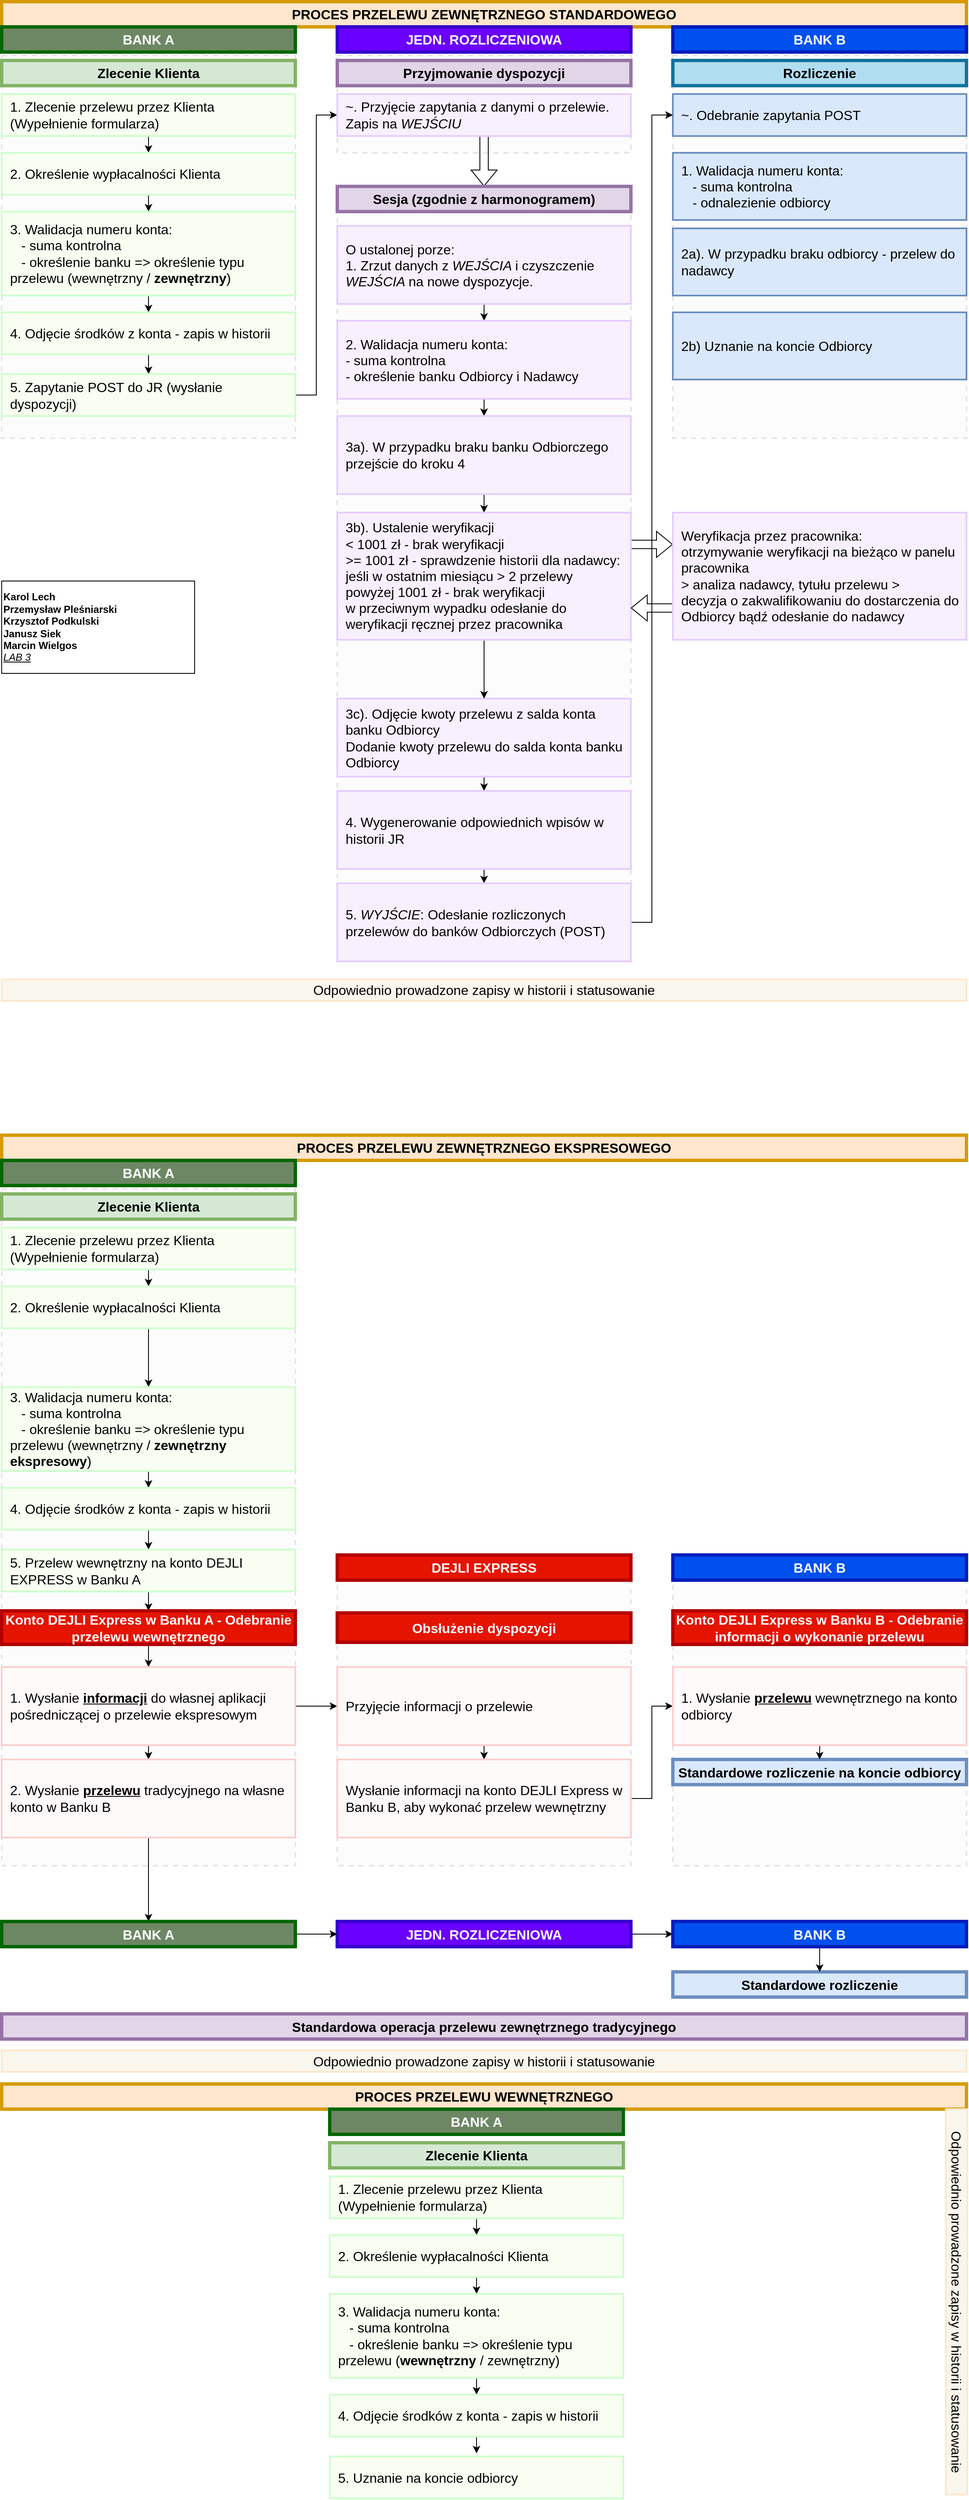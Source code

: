 <mxfile version="13.9.9" type="github">
  <diagram id="JMxKD8hb092ScM9Eg6qc" name="Page-1">
    <mxGraphModel dx="1422" dy="737" grid="1" gridSize="10" guides="1" tooltips="1" connect="1" arrows="1" fold="1" page="1" pageScale="1" pageWidth="1169" pageHeight="827" math="0" shadow="0">
      <root>
        <mxCell id="0" />
        <mxCell id="1" parent="0" />
        <mxCell id="vHtYU_74a8iZQ1tVg8qE-5" value="PROCES PRZELEWU ZEWNĘTRZNEGO STANDARDOWEGO" style="rounded=0;whiteSpace=wrap;html=1;fillColor=#ffe6cc;fontSize=16;fontStyle=1;labelBorderColor=none;strokeWidth=4;strokeColor=#d79b00;" parent="1" vertex="1">
          <mxGeometry x="10" y="10" width="1150" height="30" as="geometry" />
        </mxCell>
        <mxCell id="vHtYU_74a8iZQ1tVg8qE-1" value="BANK A" style="rounded=0;whiteSpace=wrap;html=1;fillColor=#6d8764;fontColor=#ffffff;fontSize=16;fontStyle=1;labelBorderColor=none;strokeWidth=4;strokeColor=#006600;" parent="1" vertex="1">
          <mxGeometry x="10" y="40" width="350" height="30" as="geometry" />
        </mxCell>
        <mxCell id="vHtYU_74a8iZQ1tVg8qE-3" value="JEDN. ROZLICZENIOWA" style="rounded=0;whiteSpace=wrap;html=1;fillColor=#6a00ff;fontColor=#ffffff;fontSize=16;fontStyle=1;labelBorderColor=none;strokeWidth=4;strokeColor=#3700CC;" parent="1" vertex="1">
          <mxGeometry x="410" y="40" width="350" height="30" as="geometry" />
        </mxCell>
        <mxCell id="vHtYU_74a8iZQ1tVg8qE-4" value="BANK B" style="rounded=0;whiteSpace=wrap;html=1;fillColor=#0050ef;fontColor=#ffffff;fontSize=16;fontStyle=1;labelBorderColor=none;strokeWidth=4;strokeColor=#001DBC;" parent="1" vertex="1">
          <mxGeometry x="810" y="40" width="350" height="30" as="geometry" />
        </mxCell>
        <mxCell id="vHtYU_74a8iZQ1tVg8qE-6" value="" style="rounded=0;whiteSpace=wrap;html=1;fontSize=16;fontStyle=1;labelBorderColor=none;strokeWidth=2;strokeColor=#E6E6E6;dashed=1;gradientDirection=north;fillColor=#FCFCFC;" parent="1" vertex="1">
          <mxGeometry x="10" y="74" width="350" height="456" as="geometry" />
        </mxCell>
        <mxCell id="vHtYU_74a8iZQ1tVg8qE-12" style="edgeStyle=orthogonalEdgeStyle;rounded=0;orthogonalLoop=1;jettySize=auto;html=1;exitX=0.5;exitY=1;exitDx=0;exitDy=0;entryX=0.5;entryY=0;entryDx=0;entryDy=0;fontSize=16;" parent="1" source="vHtYU_74a8iZQ1tVg8qE-7" target="vHtYU_74a8iZQ1tVg8qE-9" edge="1">
          <mxGeometry relative="1" as="geometry" />
        </mxCell>
        <mxCell id="vHtYU_74a8iZQ1tVg8qE-7" value="&lt;span style=&quot;font-weight: normal&quot;&gt;1. Zlecenie przelewu przez Klienta&lt;br&gt;(Wypełnienie formularza)&lt;/span&gt;" style="rounded=0;whiteSpace=wrap;html=1;fontSize=16;fontStyle=1;labelBorderColor=none;strokeWidth=2;strokeColor=#CCFFCC;align=left;spacingTop=5;spacingLeft=5;spacingBottom=5;spacingRight=5;spacing=5;fillColor=#F8FFF2;" parent="1" vertex="1">
          <mxGeometry x="10" y="120" width="350" height="50" as="geometry" />
        </mxCell>
        <mxCell id="vHtYU_74a8iZQ1tVg8qE-16" style="edgeStyle=orthogonalEdgeStyle;rounded=0;orthogonalLoop=1;jettySize=auto;html=1;exitX=0.5;exitY=1;exitDx=0;exitDy=0;entryX=0.5;entryY=0;entryDx=0;entryDy=0;fontSize=16;" parent="1" source="vHtYU_74a8iZQ1tVg8qE-9" target="vHtYU_74a8iZQ1tVg8qE-10" edge="1">
          <mxGeometry relative="1" as="geometry" />
        </mxCell>
        <mxCell id="vHtYU_74a8iZQ1tVg8qE-9" value="&lt;span style=&quot;font-weight: normal&quot;&gt;2. Określenie wypłacalności Klienta&lt;/span&gt;" style="rounded=0;whiteSpace=wrap;html=1;fontSize=16;fontStyle=1;labelBorderColor=none;strokeWidth=2;strokeColor=#CCFFCC;align=left;spacingTop=5;spacingLeft=5;spacingBottom=5;spacingRight=5;spacing=5;fillColor=#F8FFF2;" parent="1" vertex="1">
          <mxGeometry x="10" y="190" width="350" height="50" as="geometry" />
        </mxCell>
        <mxCell id="vHtYU_74a8iZQ1tVg8qE-18" style="edgeStyle=orthogonalEdgeStyle;rounded=0;orthogonalLoop=1;jettySize=auto;html=1;exitX=0.5;exitY=1;exitDx=0;exitDy=0;entryX=0.5;entryY=0;entryDx=0;entryDy=0;fontSize=16;" parent="1" source="vHtYU_74a8iZQ1tVg8qE-10" target="vHtYU_74a8iZQ1tVg8qE-17" edge="1">
          <mxGeometry relative="1" as="geometry" />
        </mxCell>
        <mxCell id="vHtYU_74a8iZQ1tVg8qE-10" value="&lt;span style=&quot;font-weight: 400&quot;&gt;3. Walidacja numeru konta:&lt;br&gt;&amp;nbsp; &amp;nbsp;- suma kontrolna&lt;br&gt;&amp;nbsp; &amp;nbsp;- określenie banku =&amp;gt; określenie typu przelewu (wewnętrzny / &lt;/span&gt;zewnętrzny&lt;span style=&quot;font-weight: 400&quot;&gt;)&lt;br&gt;&lt;/span&gt;" style="rounded=0;whiteSpace=wrap;html=1;fontSize=16;fontStyle=1;labelBorderColor=none;strokeWidth=2;strokeColor=#CCFFCC;align=left;spacingTop=5;spacingLeft=5;spacingBottom=5;spacingRight=5;spacing=5;fillColor=#F8FFF2;" parent="1" vertex="1">
          <mxGeometry x="10" y="260" width="350" height="100" as="geometry" />
        </mxCell>
        <mxCell id="vHtYU_74a8iZQ1tVg8qE-20" style="edgeStyle=orthogonalEdgeStyle;rounded=0;orthogonalLoop=1;jettySize=auto;html=1;exitX=0.5;exitY=1;exitDx=0;exitDy=0;entryX=0.5;entryY=0;entryDx=0;entryDy=0;fontSize=16;" parent="1" source="vHtYU_74a8iZQ1tVg8qE-17" target="vHtYU_74a8iZQ1tVg8qE-19" edge="1">
          <mxGeometry relative="1" as="geometry" />
        </mxCell>
        <mxCell id="vHtYU_74a8iZQ1tVg8qE-17" value="&lt;span style=&quot;font-weight: 400&quot;&gt;4. Odjęcie środków z konta - zapis w historii&lt;br&gt;&lt;/span&gt;" style="rounded=0;whiteSpace=wrap;html=1;fontSize=16;fontStyle=1;labelBorderColor=none;strokeWidth=2;strokeColor=#CCFFCC;align=left;spacingTop=5;spacingLeft=5;spacingBottom=5;spacingRight=5;spacing=5;fillColor=#F8FFF2;" parent="1" vertex="1">
          <mxGeometry x="10" y="380" width="350" height="50" as="geometry" />
        </mxCell>
        <mxCell id="vHtYU_74a8iZQ1tVg8qE-29" style="edgeStyle=orthogonalEdgeStyle;rounded=0;orthogonalLoop=1;jettySize=auto;html=1;exitX=1;exitY=0.5;exitDx=0;exitDy=0;entryX=0;entryY=0.5;entryDx=0;entryDy=0;fontSize=16;" parent="1" source="vHtYU_74a8iZQ1tVg8qE-19" target="vHtYU_74a8iZQ1tVg8qE-23" edge="1">
          <mxGeometry relative="1" as="geometry" />
        </mxCell>
        <mxCell id="vHtYU_74a8iZQ1tVg8qE-19" value="&lt;span style=&quot;font-weight: 400&quot;&gt;5. Zapytanie POST do JR (wysłanie dyspozycji)&lt;br&gt;&lt;/span&gt;" style="rounded=0;whiteSpace=wrap;html=1;fontSize=16;fontStyle=1;labelBorderColor=none;strokeWidth=2;strokeColor=#CCFFCC;align=left;spacingTop=5;spacingLeft=5;spacingBottom=5;spacingRight=5;spacing=5;fillColor=#F8FFF2;" parent="1" vertex="1">
          <mxGeometry x="10" y="453.5" width="350" height="50" as="geometry" />
        </mxCell>
        <mxCell id="vHtYU_74a8iZQ1tVg8qE-22" value="" style="rounded=0;whiteSpace=wrap;html=1;fontSize=16;fontStyle=1;labelBorderColor=none;strokeWidth=2;strokeColor=#E6E6E6;dashed=1;gradientDirection=north;fillColor=#FCFCFC;" parent="1" vertex="1">
          <mxGeometry x="410" y="74" width="350" height="116" as="geometry" />
        </mxCell>
        <mxCell id="vHtYU_74a8iZQ1tVg8qE-30" style="edgeStyle=orthogonalEdgeStyle;rounded=0;orthogonalLoop=1;jettySize=auto;html=1;exitX=0.5;exitY=1;exitDx=0;exitDy=0;entryX=0.5;entryY=0;entryDx=0;entryDy=0;fontSize=16;shape=flexArrow;" parent="1" source="vHtYU_74a8iZQ1tVg8qE-23" target="vHtYU_74a8iZQ1tVg8qE-25" edge="1">
          <mxGeometry relative="1" as="geometry" />
        </mxCell>
        <mxCell id="vHtYU_74a8iZQ1tVg8qE-23" value="&lt;span style=&quot;font-weight: 400&quot;&gt;~. Przyjęcie zapytania z danymi o przelewie. Zapis na &lt;i&gt;WEJŚCIU&lt;/i&gt;&lt;br&gt;&lt;/span&gt;" style="rounded=0;whiteSpace=wrap;html=1;fontSize=16;fontStyle=1;labelBorderColor=none;strokeWidth=2;align=left;spacingTop=5;spacingLeft=5;spacingBottom=5;spacingRight=5;spacing=5;fillColor=#F8F0FF;strokeColor=#E5CCFF;" parent="1" vertex="1">
          <mxGeometry x="410" y="120" width="350" height="50" as="geometry" />
        </mxCell>
        <mxCell id="vHtYU_74a8iZQ1tVg8qE-24" value="" style="rounded=0;whiteSpace=wrap;html=1;fontSize=16;fontStyle=1;labelBorderColor=none;strokeWidth=2;strokeColor=#E6E6E6;dashed=1;gradientDirection=north;fillColor=#FCFCFC;" parent="1" vertex="1">
          <mxGeometry x="410" y="230" width="350" height="920" as="geometry" />
        </mxCell>
        <mxCell id="vHtYU_74a8iZQ1tVg8qE-25" value="Sesja (zgodnie z harmonogramem)" style="rounded=0;whiteSpace=wrap;html=1;fillColor=#e1d5e7;fontSize=16;fontStyle=1;labelBorderColor=none;strokeWidth=4;strokeColor=#9673a6;" parent="1" vertex="1">
          <mxGeometry x="410" y="230" width="350" height="30" as="geometry" />
        </mxCell>
        <mxCell id="vHtYU_74a8iZQ1tVg8qE-26" value="Zlecenie Klienta" style="rounded=0;whiteSpace=wrap;html=1;fillColor=#d5e8d4;fontSize=16;fontStyle=1;labelBorderColor=none;strokeWidth=4;strokeColor=#82b366;" parent="1" vertex="1">
          <mxGeometry x="10" y="80" width="350" height="30" as="geometry" />
        </mxCell>
        <mxCell id="vHtYU_74a8iZQ1tVg8qE-27" value="Przyjmowanie dyspozycji" style="rounded=0;whiteSpace=wrap;html=1;fillColor=#e1d5e7;fontSize=16;fontStyle=1;labelBorderColor=none;strokeWidth=4;strokeColor=#9673a6;" parent="1" vertex="1">
          <mxGeometry x="410" y="80" width="350" height="30" as="geometry" />
        </mxCell>
        <mxCell id="vHtYU_74a8iZQ1tVg8qE-51" style="edgeStyle=orthogonalEdgeStyle;rounded=0;orthogonalLoop=1;jettySize=auto;html=1;exitX=0.5;exitY=1;exitDx=0;exitDy=0;entryX=0.5;entryY=0;entryDx=0;entryDy=0;fontSize=16;" parent="1" source="vHtYU_74a8iZQ1tVg8qE-28" target="vHtYU_74a8iZQ1tVg8qE-31" edge="1">
          <mxGeometry relative="1" as="geometry" />
        </mxCell>
        <mxCell id="vHtYU_74a8iZQ1tVg8qE-28" value="&lt;span style=&quot;font-weight: 400&quot;&gt;O ustalonej porze:&lt;br&gt;1. Zrzut danych z &lt;i&gt;WEJŚCIA &lt;/i&gt;i czyszczenie &lt;i&gt;WEJŚCIA &lt;/i&gt;na nowe dyspozycje.&lt;br&gt;&lt;/span&gt;" style="rounded=0;whiteSpace=wrap;html=1;fontSize=16;fontStyle=1;labelBorderColor=none;strokeWidth=2;align=left;spacingTop=5;spacingLeft=5;spacingBottom=5;spacingRight=5;spacing=5;fillColor=#F8F0FF;strokeColor=#E5CCFF;" parent="1" vertex="1">
          <mxGeometry x="410" y="277" width="350" height="93" as="geometry" />
        </mxCell>
        <mxCell id="vHtYU_74a8iZQ1tVg8qE-52" style="edgeStyle=orthogonalEdgeStyle;rounded=0;orthogonalLoop=1;jettySize=auto;html=1;exitX=0.5;exitY=1;exitDx=0;exitDy=0;entryX=0.5;entryY=0;entryDx=0;entryDy=0;fontSize=16;" parent="1" source="vHtYU_74a8iZQ1tVg8qE-31" target="vHtYU_74a8iZQ1tVg8qE-43" edge="1">
          <mxGeometry relative="1" as="geometry" />
        </mxCell>
        <mxCell id="vHtYU_74a8iZQ1tVg8qE-31" value="&lt;span style=&quot;font-weight: 400&quot;&gt;2. Walidacja numeru konta:&lt;br&gt;- suma kontrolna&amp;nbsp;&lt;br&gt;- określenie banku Odbiorcy i Nadawcy&lt;br&gt;&lt;/span&gt;" style="rounded=0;whiteSpace=wrap;html=1;fontSize=16;fontStyle=1;labelBorderColor=none;strokeWidth=2;align=left;spacingTop=5;spacingLeft=5;spacingBottom=5;spacingRight=5;spacing=5;fillColor=#F8F0FF;strokeColor=#E5CCFF;" parent="1" vertex="1">
          <mxGeometry x="410" y="390" width="350" height="93" as="geometry" />
        </mxCell>
        <mxCell id="vHtYU_74a8iZQ1tVg8qE-55" style="edgeStyle=orthogonalEdgeStyle;rounded=0;orthogonalLoop=1;jettySize=auto;html=1;exitX=0.5;exitY=1;exitDx=0;exitDy=0;entryX=0.5;entryY=0;entryDx=0;entryDy=0;fontSize=16;" parent="1" source="vHtYU_74a8iZQ1tVg8qE-32" target="vHtYU_74a8iZQ1tVg8qE-45" edge="1">
          <mxGeometry relative="1" as="geometry" />
        </mxCell>
        <mxCell id="vHtYU_74a8iZQ1tVg8qE-32" value="&lt;span style=&quot;font-weight: 400&quot;&gt;3c). Odjęcie kwoty przelewu z salda konta banku Odbiorcy&lt;br&gt;Dodanie kwoty przelewu do salda konta banku Odbiorcy&lt;br&gt;&lt;/span&gt;" style="rounded=0;whiteSpace=wrap;html=1;fontSize=16;fontStyle=1;labelBorderColor=none;strokeWidth=2;align=left;spacingTop=5;spacingLeft=5;spacingBottom=5;spacingRight=5;spacing=5;fillColor=#F8F0FF;strokeColor=#E5CCFF;" parent="1" vertex="1">
          <mxGeometry x="410" y="840" width="350" height="93" as="geometry" />
        </mxCell>
        <mxCell id="vHtYU_74a8iZQ1tVg8qE-34" value="" style="rounded=0;whiteSpace=wrap;html=1;fontSize=16;fontStyle=1;labelBorderColor=none;strokeWidth=2;strokeColor=#E6E6E6;dashed=1;gradientDirection=north;fillColor=#FCFCFC;" parent="1" vertex="1">
          <mxGeometry x="810" y="74" width="350" height="456" as="geometry" />
        </mxCell>
        <mxCell id="vHtYU_74a8iZQ1tVg8qE-35" value="Rozliczenie" style="rounded=0;whiteSpace=wrap;html=1;fillColor=#b1ddf0;fontSize=16;fontStyle=1;labelBorderColor=none;strokeWidth=4;strokeColor=#10739e;" parent="1" vertex="1">
          <mxGeometry x="810" y="80" width="350" height="30" as="geometry" />
        </mxCell>
        <mxCell id="vHtYU_74a8iZQ1tVg8qE-38" value="&lt;span style=&quot;font-weight: 400&quot;&gt;~. Odebranie zapytania POST&lt;br&gt;&lt;/span&gt;" style="rounded=0;whiteSpace=wrap;html=1;fontSize=16;fontStyle=1;labelBorderColor=none;strokeWidth=2;strokeColor=#6c8ebf;align=left;spacingTop=5;spacingLeft=5;spacingBottom=5;spacingRight=5;spacing=5;fillColor=#dae8fc;" parent="1" vertex="1">
          <mxGeometry x="810" y="120" width="350" height="50" as="geometry" />
        </mxCell>
        <mxCell id="vHtYU_74a8iZQ1tVg8qE-39" value="&lt;span style=&quot;font-weight: 400&quot;&gt;1. Walidacja numeru konta:&lt;br&gt;&amp;nbsp; &amp;nbsp;- suma kontrolna&lt;br&gt;&amp;nbsp; &amp;nbsp;- odnalezienie odbiorcy&lt;br&gt;&lt;/span&gt;" style="rounded=0;whiteSpace=wrap;html=1;fontSize=16;fontStyle=1;labelBorderColor=none;strokeWidth=2;strokeColor=#6c8ebf;align=left;spacingTop=5;spacingLeft=5;spacingBottom=5;spacingRight=5;spacing=5;fillColor=#dae8fc;" parent="1" vertex="1">
          <mxGeometry x="810" y="190" width="350" height="80" as="geometry" />
        </mxCell>
        <mxCell id="vHtYU_74a8iZQ1tVg8qE-40" value="&lt;span style=&quot;font-weight: 400&quot;&gt;2a). W przypadku braku odbiorcy - przelew do nadawcy&lt;br&gt;&lt;/span&gt;" style="rounded=0;whiteSpace=wrap;html=1;fontSize=16;fontStyle=1;labelBorderColor=none;strokeWidth=2;strokeColor=#6c8ebf;align=left;spacingTop=5;spacingLeft=5;spacingBottom=5;spacingRight=5;spacing=5;fillColor=#dae8fc;" parent="1" vertex="1">
          <mxGeometry x="810" y="280" width="350" height="80" as="geometry" />
        </mxCell>
        <mxCell id="vHtYU_74a8iZQ1tVg8qE-41" value="&lt;span style=&quot;font-weight: 400&quot;&gt;2b) Uznanie na koncie Odbiorcy&lt;br&gt;&lt;/span&gt;" style="rounded=0;whiteSpace=wrap;html=1;fontSize=16;fontStyle=1;labelBorderColor=none;strokeWidth=2;strokeColor=#6c8ebf;align=left;spacingTop=5;spacingLeft=5;spacingBottom=5;spacingRight=5;spacing=5;fillColor=#dae8fc;" parent="1" vertex="1">
          <mxGeometry x="810" y="380" width="350" height="80" as="geometry" />
        </mxCell>
        <mxCell id="vHtYU_74a8iZQ1tVg8qE-56" style="edgeStyle=orthogonalEdgeStyle;rounded=0;orthogonalLoop=1;jettySize=auto;html=1;exitX=0.5;exitY=1;exitDx=0;exitDy=0;entryX=0.5;entryY=0;entryDx=0;entryDy=0;fontSize=16;" parent="1" source="vHtYU_74a8iZQ1tVg8qE-43" target="vHtYU_74a8iZQ1tVg8qE-46" edge="1">
          <mxGeometry relative="1" as="geometry" />
        </mxCell>
        <mxCell id="vHtYU_74a8iZQ1tVg8qE-43" value="&lt;span style=&quot;font-weight: 400&quot;&gt;3a). W przypadku braku banku Odbiorczego&lt;br&gt;przejście do kroku 4&lt;br&gt;&lt;/span&gt;" style="rounded=0;whiteSpace=wrap;html=1;fontSize=16;fontStyle=1;labelBorderColor=none;strokeWidth=2;align=left;spacingTop=5;spacingLeft=5;spacingBottom=5;spacingRight=5;spacing=5;fillColor=#F8F0FF;strokeColor=#E5CCFF;" parent="1" vertex="1">
          <mxGeometry x="410" y="503.5" width="350" height="93" as="geometry" />
        </mxCell>
        <mxCell id="vHtYU_74a8iZQ1tVg8qE-58" style="edgeStyle=orthogonalEdgeStyle;rounded=0;orthogonalLoop=1;jettySize=auto;html=1;exitX=0.5;exitY=1;exitDx=0;exitDy=0;entryX=0.5;entryY=0;entryDx=0;entryDy=0;fontSize=16;" parent="1" source="vHtYU_74a8iZQ1tVg8qE-45" target="vHtYU_74a8iZQ1tVg8qE-57" edge="1">
          <mxGeometry relative="1" as="geometry" />
        </mxCell>
        <mxCell id="vHtYU_74a8iZQ1tVg8qE-45" value="&lt;span style=&quot;font-weight: 400&quot;&gt;4. Wygenerowanie odpowiednich wpisów w historii JR&lt;br&gt;&lt;/span&gt;" style="rounded=0;whiteSpace=wrap;html=1;fontSize=16;fontStyle=1;labelBorderColor=none;strokeWidth=2;align=left;spacingTop=5;spacingLeft=5;spacingBottom=5;spacingRight=5;spacing=5;fillColor=#F8F0FF;strokeColor=#E5CCFF;" parent="1" vertex="1">
          <mxGeometry x="410" y="950" width="350" height="93" as="geometry" />
        </mxCell>
        <mxCell id="vHtYU_74a8iZQ1tVg8qE-48" style="edgeStyle=orthogonalEdgeStyle;shape=flexArrow;rounded=0;orthogonalLoop=1;jettySize=auto;html=1;exitX=1;exitY=0.25;exitDx=0;exitDy=0;entryX=0;entryY=0.25;entryDx=0;entryDy=0;fontSize=16;" parent="1" source="vHtYU_74a8iZQ1tVg8qE-46" target="vHtYU_74a8iZQ1tVg8qE-47" edge="1">
          <mxGeometry relative="1" as="geometry" />
        </mxCell>
        <mxCell id="vHtYU_74a8iZQ1tVg8qE-53" style="edgeStyle=orthogonalEdgeStyle;rounded=0;orthogonalLoop=1;jettySize=auto;html=1;exitX=0.5;exitY=1;exitDx=0;exitDy=0;entryX=0.5;entryY=0;entryDx=0;entryDy=0;fontSize=16;" parent="1" source="vHtYU_74a8iZQ1tVg8qE-46" target="vHtYU_74a8iZQ1tVg8qE-32" edge="1">
          <mxGeometry relative="1" as="geometry" />
        </mxCell>
        <mxCell id="vHtYU_74a8iZQ1tVg8qE-46" value="&lt;span style=&quot;font-weight: 400&quot;&gt;3b). Ustalenie weryfikacji&lt;br&gt;&amp;lt; 1001 zł - brak weryfikacji&lt;br&gt;&amp;gt;= 1001 zł - sprawdzenie historii dla nadawcy:&lt;br&gt;jeśli w ostatnim miesiącu &amp;gt; 2 przelewy powyżej 1001 zł - brak weryfikacji&lt;br&gt;w przeciwnym wypadku odesłanie do weryfikacji ręcznej przez pracownika&lt;br&gt;&lt;/span&gt;" style="rounded=0;whiteSpace=wrap;html=1;fontSize=16;fontStyle=1;labelBorderColor=none;strokeWidth=2;align=left;spacingTop=5;spacingLeft=5;spacingBottom=5;spacingRight=5;spacing=5;fillColor=#F8F0FF;strokeColor=#E5CCFF;" parent="1" vertex="1">
          <mxGeometry x="410" y="618.5" width="350" height="151.5" as="geometry" />
        </mxCell>
        <mxCell id="vHtYU_74a8iZQ1tVg8qE-49" style="edgeStyle=orthogonalEdgeStyle;shape=flexArrow;rounded=0;orthogonalLoop=1;jettySize=auto;html=1;exitX=0;exitY=0.75;exitDx=0;exitDy=0;entryX=1;entryY=0.75;entryDx=0;entryDy=0;fontSize=16;" parent="1" source="vHtYU_74a8iZQ1tVg8qE-47" target="vHtYU_74a8iZQ1tVg8qE-46" edge="1">
          <mxGeometry relative="1" as="geometry" />
        </mxCell>
        <mxCell id="vHtYU_74a8iZQ1tVg8qE-47" value="&lt;span style=&quot;font-weight: 400&quot;&gt;Weryfikacja przez pracownika:&lt;br&gt;otrzymywanie weryfikacji na bieżąco w panelu pracownika&lt;br&gt;&amp;gt; analiza nadawcy, tytułu przelewu &amp;gt;&lt;br&gt;decyzja o zakwalifikowaniu do dostarczenia do Odbiorcy bądź odesłanie do nadawcy&lt;br&gt;&lt;/span&gt;" style="rounded=0;whiteSpace=wrap;html=1;fontSize=16;fontStyle=1;labelBorderColor=none;strokeWidth=2;align=left;spacingTop=5;spacingLeft=5;spacingBottom=5;spacingRight=5;spacing=5;fillColor=#F8F0FF;strokeColor=#E5CCFF;" parent="1" vertex="1">
          <mxGeometry x="810" y="618.5" width="350" height="151.5" as="geometry" />
        </mxCell>
        <mxCell id="vHtYU_74a8iZQ1tVg8qE-60" style="edgeStyle=orthogonalEdgeStyle;rounded=0;orthogonalLoop=1;jettySize=auto;html=1;exitX=1;exitY=0.5;exitDx=0;exitDy=0;entryX=0;entryY=0.5;entryDx=0;entryDy=0;fontSize=16;" parent="1" source="vHtYU_74a8iZQ1tVg8qE-57" target="vHtYU_74a8iZQ1tVg8qE-38" edge="1">
          <mxGeometry relative="1" as="geometry" />
        </mxCell>
        <mxCell id="vHtYU_74a8iZQ1tVg8qE-57" value="&lt;span style=&quot;font-weight: 400&quot;&gt;5. &lt;i&gt;WYJŚCIE&lt;/i&gt;: Odesłanie rozliczonych przelewów do banków Odbiorczych (POST)&lt;br&gt;&lt;/span&gt;" style="rounded=0;whiteSpace=wrap;html=1;fontSize=16;fontStyle=1;labelBorderColor=none;strokeWidth=2;align=left;spacingTop=5;spacingLeft=5;spacingBottom=5;spacingRight=5;spacing=5;fillColor=#F8F0FF;strokeColor=#E5CCFF;" parent="1" vertex="1">
          <mxGeometry x="410" y="1060" width="350" height="93" as="geometry" />
        </mxCell>
        <mxCell id="vHtYU_74a8iZQ1tVg8qE-61" value="PROCES PRZELEWU ZEWNĘTRZNEGO EKSPRESOWEGO" style="rounded=0;whiteSpace=wrap;html=1;fillColor=#ffe6cc;fontSize=16;fontStyle=1;labelBorderColor=none;strokeWidth=4;strokeColor=#d79b00;" parent="1" vertex="1">
          <mxGeometry x="10" y="1360" width="1150" height="30" as="geometry" />
        </mxCell>
        <mxCell id="vHtYU_74a8iZQ1tVg8qE-62" value="BANK A" style="rounded=0;whiteSpace=wrap;html=1;fillColor=#6d8764;fontColor=#ffffff;fontSize=16;fontStyle=1;labelBorderColor=none;strokeWidth=4;strokeColor=#006600;" parent="1" vertex="1">
          <mxGeometry x="10" y="1390" width="350" height="30" as="geometry" />
        </mxCell>
        <mxCell id="vHtYU_74a8iZQ1tVg8qE-65" value="" style="rounded=0;whiteSpace=wrap;html=1;fontSize=16;fontStyle=1;labelBorderColor=none;strokeWidth=2;strokeColor=#E6E6E6;dashed=1;gradientDirection=north;fillColor=#FCFCFC;" parent="1" vertex="1">
          <mxGeometry x="10" y="1424" width="350" height="806" as="geometry" />
        </mxCell>
        <mxCell id="vHtYU_74a8iZQ1tVg8qE-66" value="" style="rounded=0;whiteSpace=wrap;html=1;fontSize=16;fontStyle=1;labelBorderColor=none;strokeWidth=2;strokeColor=#E6E6E6;dashed=1;gradientDirection=north;fillColor=#FCFCFC;" parent="1" vertex="1">
          <mxGeometry x="410" y="1866.5" width="350" height="363.5" as="geometry" />
        </mxCell>
        <mxCell id="vHtYU_74a8iZQ1tVg8qE-68" value="Zlecenie Klienta" style="rounded=0;whiteSpace=wrap;html=1;fillColor=#d5e8d4;fontSize=16;fontStyle=1;labelBorderColor=none;strokeWidth=4;strokeColor=#82b366;" parent="1" vertex="1">
          <mxGeometry x="10" y="1430" width="350" height="30" as="geometry" />
        </mxCell>
        <mxCell id="vHtYU_74a8iZQ1tVg8qE-70" value="" style="rounded=0;whiteSpace=wrap;html=1;fontSize=16;fontStyle=1;labelBorderColor=none;strokeWidth=2;strokeColor=#E6E6E6;dashed=1;gradientDirection=north;fillColor=#FCFCFC;" parent="1" vertex="1">
          <mxGeometry x="810" y="1866.5" width="350" height="363.5" as="geometry" />
        </mxCell>
        <mxCell id="vHtYU_74a8iZQ1tVg8qE-71" value="Standardowe rozliczenie na koncie odbiorcy" style="rounded=0;whiteSpace=wrap;html=1;fillColor=#dae8fc;fontSize=16;fontStyle=1;labelBorderColor=none;strokeWidth=4;strokeColor=#6c8ebf;" parent="1" vertex="1">
          <mxGeometry x="810" y="2103.5" width="350" height="30" as="geometry" />
        </mxCell>
        <mxCell id="vHtYU_74a8iZQ1tVg8qE-122" style="edgeStyle=orthogonalEdgeStyle;rounded=0;orthogonalLoop=1;jettySize=auto;html=1;exitX=0.5;exitY=1;exitDx=0;exitDy=0;entryX=0.5;entryY=0;entryDx=0;entryDy=0;fontSize=16;" parent="1" source="vHtYU_74a8iZQ1tVg8qE-73" target="vHtYU_74a8iZQ1tVg8qE-74" edge="1">
          <mxGeometry relative="1" as="geometry" />
        </mxCell>
        <mxCell id="vHtYU_74a8iZQ1tVg8qE-73" value="&lt;span style=&quot;font-weight: normal&quot;&gt;1. Zlecenie przelewu przez Klienta&lt;br&gt;(Wypełnienie formularza)&lt;/span&gt;" style="rounded=0;whiteSpace=wrap;html=1;fontSize=16;fontStyle=1;labelBorderColor=none;strokeWidth=2;strokeColor=#CCFFCC;align=left;spacingTop=5;spacingLeft=5;spacingBottom=5;spacingRight=5;spacing=5;fillColor=#F8FFF2;" parent="1" vertex="1">
          <mxGeometry x="10" y="1470" width="350" height="50" as="geometry" />
        </mxCell>
        <mxCell id="vHtYU_74a8iZQ1tVg8qE-123" style="edgeStyle=orthogonalEdgeStyle;rounded=0;orthogonalLoop=1;jettySize=auto;html=1;exitX=0.5;exitY=1;exitDx=0;exitDy=0;entryX=0.5;entryY=0;entryDx=0;entryDy=0;fontSize=16;" parent="1" source="vHtYU_74a8iZQ1tVg8qE-74" target="vHtYU_74a8iZQ1tVg8qE-75" edge="1">
          <mxGeometry relative="1" as="geometry" />
        </mxCell>
        <mxCell id="vHtYU_74a8iZQ1tVg8qE-74" value="&lt;span style=&quot;font-weight: normal&quot;&gt;2. Określenie wypłacalności Klienta&lt;/span&gt;" style="rounded=0;whiteSpace=wrap;html=1;fontSize=16;fontStyle=1;labelBorderColor=none;strokeWidth=2;strokeColor=#CCFFCC;align=left;spacingTop=5;spacingLeft=5;spacingBottom=5;spacingRight=5;spacing=5;fillColor=#F8FFF2;" parent="1" vertex="1">
          <mxGeometry x="10" y="1540" width="350" height="50" as="geometry" />
        </mxCell>
        <mxCell id="vHtYU_74a8iZQ1tVg8qE-125" style="edgeStyle=orthogonalEdgeStyle;rounded=0;orthogonalLoop=1;jettySize=auto;html=1;exitX=0.5;exitY=1;exitDx=0;exitDy=0;entryX=0.5;entryY=0;entryDx=0;entryDy=0;fontSize=16;" parent="1" source="vHtYU_74a8iZQ1tVg8qE-75" target="vHtYU_74a8iZQ1tVg8qE-76" edge="1">
          <mxGeometry relative="1" as="geometry" />
        </mxCell>
        <mxCell id="vHtYU_74a8iZQ1tVg8qE-75" value="&lt;span style=&quot;font-weight: 400&quot;&gt;3. Walidacja numeru konta:&lt;br&gt;&amp;nbsp; &amp;nbsp;- suma kontrolna&lt;br&gt;&amp;nbsp; &amp;nbsp;- określenie banku =&amp;gt; określenie typu przelewu (wewnętrzny / &lt;/span&gt;zewnętrzny ekspresowy&lt;span style=&quot;font-weight: 400&quot;&gt;)&lt;br&gt;&lt;/span&gt;" style="rounded=0;whiteSpace=wrap;html=1;fontSize=16;fontStyle=1;labelBorderColor=none;strokeWidth=2;strokeColor=#CCFFCC;align=left;spacingTop=5;spacingLeft=5;spacingBottom=5;spacingRight=5;spacing=5;fillColor=#F8FFF2;" parent="1" vertex="1">
          <mxGeometry x="10" y="1660" width="350" height="100" as="geometry" />
        </mxCell>
        <mxCell id="vHtYU_74a8iZQ1tVg8qE-126" style="edgeStyle=orthogonalEdgeStyle;rounded=0;orthogonalLoop=1;jettySize=auto;html=1;exitX=0.5;exitY=1;exitDx=0;exitDy=0;entryX=0.5;entryY=0;entryDx=0;entryDy=0;fontSize=16;" parent="1" source="vHtYU_74a8iZQ1tVg8qE-76" target="vHtYU_74a8iZQ1tVg8qE-77" edge="1">
          <mxGeometry relative="1" as="geometry" />
        </mxCell>
        <mxCell id="vHtYU_74a8iZQ1tVg8qE-76" value="&lt;span style=&quot;font-weight: 400&quot;&gt;4. Odjęcie środków z konta - zapis w historii&lt;br&gt;&lt;/span&gt;" style="rounded=0;whiteSpace=wrap;html=1;fontSize=16;fontStyle=1;labelBorderColor=none;strokeWidth=2;strokeColor=#CCFFCC;align=left;spacingTop=5;spacingLeft=5;spacingBottom=5;spacingRight=5;spacing=5;fillColor=#F8FFF2;" parent="1" vertex="1">
          <mxGeometry x="10" y="1780" width="350" height="50" as="geometry" />
        </mxCell>
        <mxCell id="vHtYU_74a8iZQ1tVg8qE-81" style="edgeStyle=orthogonalEdgeStyle;rounded=0;orthogonalLoop=1;jettySize=auto;html=1;exitX=0.5;exitY=1;exitDx=0;exitDy=0;entryX=0.5;entryY=0;entryDx=0;entryDy=0;fontSize=16;" parent="1" source="vHtYU_74a8iZQ1tVg8qE-77" target="vHtYU_74a8iZQ1tVg8qE-80" edge="1">
          <mxGeometry relative="1" as="geometry" />
        </mxCell>
        <mxCell id="vHtYU_74a8iZQ1tVg8qE-77" value="&lt;span style=&quot;font-weight: 400&quot;&gt;5. Przelew wewnętrzny na konto DEJLI EXPRESS w Banku A&lt;br&gt;&lt;/span&gt;" style="rounded=0;whiteSpace=wrap;html=1;fontSize=16;fontStyle=1;labelBorderColor=none;strokeWidth=2;strokeColor=#CCFFCC;align=left;spacingTop=5;spacingLeft=5;spacingBottom=5;spacingRight=5;spacing=5;fillColor=#F8FFF2;" parent="1" vertex="1">
          <mxGeometry x="10" y="1853.5" width="350" height="50" as="geometry" />
        </mxCell>
        <mxCell id="vHtYU_74a8iZQ1tVg8qE-79" value="Obsłużenie dyspozycji" style="rounded=0;whiteSpace=wrap;html=1;fillColor=#e51400;fontSize=16;fontStyle=1;labelBorderColor=none;strokeWidth=4;strokeColor=#B20000;fontColor=#ffffff;" parent="1" vertex="1">
          <mxGeometry x="410" y="1929" width="350" height="35" as="geometry" />
        </mxCell>
        <mxCell id="vHtYU_74a8iZQ1tVg8qE-90" style="edgeStyle=orthogonalEdgeStyle;rounded=0;orthogonalLoop=1;jettySize=auto;html=1;exitX=0.5;exitY=1;exitDx=0;exitDy=0;entryX=0.5;entryY=0;entryDx=0;entryDy=0;fontSize=16;" parent="1" source="vHtYU_74a8iZQ1tVg8qE-80" target="vHtYU_74a8iZQ1tVg8qE-83" edge="1">
          <mxGeometry relative="1" as="geometry" />
        </mxCell>
        <mxCell id="vHtYU_74a8iZQ1tVg8qE-80" value="Konto DEJLI Express w Banku A - Odebranie przelewu wewnętrznego" style="rounded=0;whiteSpace=wrap;html=1;fillColor=#e51400;fontSize=16;fontStyle=1;labelBorderColor=none;strokeWidth=4;strokeColor=#B20000;fontColor=#ffffff;" parent="1" vertex="1">
          <mxGeometry x="10" y="1926.5" width="350" height="40" as="geometry" />
        </mxCell>
        <mxCell id="vHtYU_74a8iZQ1tVg8qE-87" style="edgeStyle=orthogonalEdgeStyle;rounded=0;orthogonalLoop=1;jettySize=auto;html=1;exitX=1;exitY=0.5;exitDx=0;exitDy=0;entryX=0;entryY=0.5;entryDx=0;entryDy=0;fontSize=16;" parent="1" source="vHtYU_74a8iZQ1tVg8qE-83" target="vHtYU_74a8iZQ1tVg8qE-86" edge="1">
          <mxGeometry relative="1" as="geometry" />
        </mxCell>
        <mxCell id="vHtYU_74a8iZQ1tVg8qE-88" style="edgeStyle=orthogonalEdgeStyle;rounded=0;orthogonalLoop=1;jettySize=auto;html=1;exitX=0.5;exitY=1;exitDx=0;exitDy=0;entryX=0.5;entryY=0;entryDx=0;entryDy=0;fontSize=16;" parent="1" source="vHtYU_74a8iZQ1tVg8qE-83" target="vHtYU_74a8iZQ1tVg8qE-85" edge="1">
          <mxGeometry relative="1" as="geometry" />
        </mxCell>
        <mxCell id="vHtYU_74a8iZQ1tVg8qE-83" value="&lt;span style=&quot;font-weight: 400&quot;&gt;1. Wysłanie &lt;/span&gt;&lt;u&gt;informacji&lt;/u&gt;&lt;span style=&quot;font-weight: 400&quot;&gt; do własnej aplikacji pośredniczącej o przelewie ekspresowym&lt;/span&gt;" style="rounded=0;whiteSpace=wrap;html=1;fontSize=16;fontStyle=1;labelBorderColor=none;strokeWidth=2;align=left;spacingTop=5;spacingLeft=5;spacingBottom=5;spacingRight=5;spacing=5;fillColor=#FFFAFA;strokeColor=#FFCCCC;" parent="1" vertex="1">
          <mxGeometry x="10" y="1993.5" width="350" height="93" as="geometry" />
        </mxCell>
        <mxCell id="vHtYU_74a8iZQ1tVg8qE-105" style="edgeStyle=orthogonalEdgeStyle;rounded=0;orthogonalLoop=1;jettySize=auto;html=1;exitX=0.5;exitY=1;exitDx=0;exitDy=0;entryX=0.5;entryY=0;entryDx=0;entryDy=0;fontSize=16;" parent="1" source="vHtYU_74a8iZQ1tVg8qE-85" target="vHtYU_74a8iZQ1tVg8qE-103" edge="1">
          <mxGeometry relative="1" as="geometry" />
        </mxCell>
        <mxCell id="vHtYU_74a8iZQ1tVg8qE-85" value="&lt;span style=&quot;font-weight: 400&quot;&gt;2. Wysłanie &lt;/span&gt;&lt;u&gt;przelewu&lt;/u&gt;&lt;span style=&quot;font-weight: 400&quot;&gt; tradycyjnego na własne konto w Banku B&lt;/span&gt;" style="rounded=0;whiteSpace=wrap;html=1;fontSize=16;fontStyle=1;labelBorderColor=none;strokeWidth=2;align=left;spacingTop=5;spacingLeft=5;spacingBottom=5;spacingRight=5;spacing=5;fillColor=#FFFAFA;strokeColor=#FFCCCC;" parent="1" vertex="1">
          <mxGeometry x="10" y="2103.5" width="350" height="93" as="geometry" />
        </mxCell>
        <mxCell id="vHtYU_74a8iZQ1tVg8qE-97" style="edgeStyle=orthogonalEdgeStyle;rounded=0;orthogonalLoop=1;jettySize=auto;html=1;exitX=0.5;exitY=1;exitDx=0;exitDy=0;entryX=0.5;entryY=0;entryDx=0;entryDy=0;fontSize=16;" parent="1" source="vHtYU_74a8iZQ1tVg8qE-86" target="vHtYU_74a8iZQ1tVg8qE-91" edge="1">
          <mxGeometry relative="1" as="geometry" />
        </mxCell>
        <mxCell id="vHtYU_74a8iZQ1tVg8qE-86" value="&lt;span style=&quot;font-weight: 400&quot;&gt;Przyjęcie informacji o przelewie&lt;/span&gt;" style="rounded=0;whiteSpace=wrap;html=1;fontSize=16;fontStyle=1;labelBorderColor=none;strokeWidth=2;align=left;spacingTop=5;spacingLeft=5;spacingBottom=5;spacingRight=5;spacing=5;fillColor=#FFFAFA;strokeColor=#FFCCCC;" parent="1" vertex="1">
          <mxGeometry x="410" y="1993.5" width="350" height="93" as="geometry" />
        </mxCell>
        <mxCell id="vHtYU_74a8iZQ1tVg8qE-98" style="edgeStyle=orthogonalEdgeStyle;rounded=0;orthogonalLoop=1;jettySize=auto;html=1;exitX=1;exitY=0.5;exitDx=0;exitDy=0;entryX=0;entryY=0.5;entryDx=0;entryDy=0;fontSize=16;" parent="1" source="vHtYU_74a8iZQ1tVg8qE-91" target="vHtYU_74a8iZQ1tVg8qE-94" edge="1">
          <mxGeometry relative="1" as="geometry" />
        </mxCell>
        <mxCell id="vHtYU_74a8iZQ1tVg8qE-91" value="&lt;span style=&quot;font-weight: 400&quot;&gt;Wysłanie informacji na konto DEJLI Express w Banku B, aby wykonać przelew wewnętrzny&lt;/span&gt;" style="rounded=0;whiteSpace=wrap;html=1;fontSize=16;fontStyle=1;labelBorderColor=none;strokeWidth=2;align=left;spacingTop=5;spacingLeft=5;spacingBottom=5;spacingRight=5;spacing=5;fillColor=#FFFAFA;strokeColor=#FFCCCC;" parent="1" vertex="1">
          <mxGeometry x="410" y="2103.5" width="350" height="93" as="geometry" />
        </mxCell>
        <mxCell id="vHtYU_74a8iZQ1tVg8qE-93" value="Konto DEJLI Express w Banku B - Odebranie informacji o wykonanie przelewu" style="rounded=0;whiteSpace=wrap;html=1;fillColor=#e51400;fontSize=16;fontStyle=1;labelBorderColor=none;strokeWidth=4;strokeColor=#B20000;fontColor=#ffffff;" parent="1" vertex="1">
          <mxGeometry x="810" y="1926.5" width="350" height="40" as="geometry" />
        </mxCell>
        <mxCell id="vHtYU_74a8iZQ1tVg8qE-95" style="edgeStyle=orthogonalEdgeStyle;rounded=0;orthogonalLoop=1;jettySize=auto;html=1;exitX=0.5;exitY=1;exitDx=0;exitDy=0;entryX=0.5;entryY=0;entryDx=0;entryDy=0;fontSize=16;" parent="1" source="vHtYU_74a8iZQ1tVg8qE-94" target="vHtYU_74a8iZQ1tVg8qE-71" edge="1">
          <mxGeometry relative="1" as="geometry" />
        </mxCell>
        <mxCell id="vHtYU_74a8iZQ1tVg8qE-94" value="&lt;span style=&quot;font-weight: 400&quot;&gt;1. Wysłanie &lt;/span&gt;&lt;u&gt;przelewu&lt;/u&gt;&lt;span style=&quot;font-weight: 400&quot;&gt; wewnętrznego na konto odbiorcy&lt;/span&gt;" style="rounded=0;whiteSpace=wrap;html=1;fontSize=16;fontStyle=1;labelBorderColor=none;strokeWidth=2;align=left;spacingTop=5;spacingLeft=5;spacingBottom=5;spacingRight=5;spacing=5;fillColor=#FFFAFA;strokeColor=#FFCCCC;" parent="1" vertex="1">
          <mxGeometry x="810" y="1993.5" width="350" height="93" as="geometry" />
        </mxCell>
        <mxCell id="vHtYU_74a8iZQ1tVg8qE-107" style="edgeStyle=orthogonalEdgeStyle;rounded=0;orthogonalLoop=1;jettySize=auto;html=1;exitX=1;exitY=0.5;exitDx=0;exitDy=0;entryX=0;entryY=0.5;entryDx=0;entryDy=0;fontSize=16;" parent="1" source="vHtYU_74a8iZQ1tVg8qE-99" target="vHtYU_74a8iZQ1tVg8qE-104" edge="1">
          <mxGeometry relative="1" as="geometry" />
        </mxCell>
        <mxCell id="vHtYU_74a8iZQ1tVg8qE-99" value="JEDN. ROZLICZENIOWA" style="rounded=0;whiteSpace=wrap;html=1;fillColor=#6a00ff;fontColor=#ffffff;fontSize=16;fontStyle=1;labelBorderColor=none;strokeWidth=4;strokeColor=#3700CC;" parent="1" vertex="1">
          <mxGeometry x="410" y="2296.5" width="350" height="30" as="geometry" />
        </mxCell>
        <mxCell id="vHtYU_74a8iZQ1tVg8qE-100" value="Standardowa operacja przelewu zewnętrznego tradycyjnego" style="rounded=0;whiteSpace=wrap;html=1;fillColor=#e1d5e7;fontSize=16;fontStyle=1;labelBorderColor=none;strokeWidth=4;strokeColor=#9673a6;" parent="1" vertex="1">
          <mxGeometry x="10" y="2406.5" width="1150" height="30" as="geometry" />
        </mxCell>
        <mxCell id="vHtYU_74a8iZQ1tVg8qE-102" value="Standardowe rozliczenie" style="rounded=0;whiteSpace=wrap;html=1;fillColor=#dae8fc;fontSize=16;fontStyle=1;labelBorderColor=none;strokeWidth=4;strokeColor=#6c8ebf;" parent="1" vertex="1">
          <mxGeometry x="810" y="2356.5" width="350" height="30" as="geometry" />
        </mxCell>
        <mxCell id="vHtYU_74a8iZQ1tVg8qE-106" style="edgeStyle=orthogonalEdgeStyle;rounded=0;orthogonalLoop=1;jettySize=auto;html=1;exitX=1;exitY=0.5;exitDx=0;exitDy=0;entryX=0;entryY=0.5;entryDx=0;entryDy=0;fontSize=16;" parent="1" source="vHtYU_74a8iZQ1tVg8qE-103" target="vHtYU_74a8iZQ1tVg8qE-99" edge="1">
          <mxGeometry relative="1" as="geometry" />
        </mxCell>
        <mxCell id="vHtYU_74a8iZQ1tVg8qE-103" value="BANK A" style="rounded=0;whiteSpace=wrap;html=1;fillColor=#6d8764;fontColor=#ffffff;fontSize=16;fontStyle=1;labelBorderColor=none;strokeWidth=4;strokeColor=#006600;" parent="1" vertex="1">
          <mxGeometry x="10" y="2296.5" width="350" height="30" as="geometry" />
        </mxCell>
        <mxCell id="vHtYU_74a8iZQ1tVg8qE-108" style="edgeStyle=orthogonalEdgeStyle;rounded=0;orthogonalLoop=1;jettySize=auto;html=1;exitX=0.5;exitY=1;exitDx=0;exitDy=0;entryX=0.5;entryY=0;entryDx=0;entryDy=0;fontSize=16;" parent="1" source="vHtYU_74a8iZQ1tVg8qE-104" target="vHtYU_74a8iZQ1tVg8qE-102" edge="1">
          <mxGeometry relative="1" as="geometry" />
        </mxCell>
        <mxCell id="vHtYU_74a8iZQ1tVg8qE-104" value="BANK B" style="rounded=0;whiteSpace=wrap;html=1;fillColor=#0050ef;fontColor=#ffffff;fontSize=16;fontStyle=1;labelBorderColor=none;strokeWidth=4;strokeColor=#001DBC;" parent="1" vertex="1">
          <mxGeometry x="810" y="2296.5" width="350" height="30" as="geometry" />
        </mxCell>
        <mxCell id="vHtYU_74a8iZQ1tVg8qE-64" value="BANK B" style="rounded=0;whiteSpace=wrap;html=1;fillColor=#0050ef;fontColor=#ffffff;fontSize=16;fontStyle=1;labelBorderColor=none;strokeWidth=4;strokeColor=#001DBC;" parent="1" vertex="1">
          <mxGeometry x="810" y="1860" width="350" height="30" as="geometry" />
        </mxCell>
        <mxCell id="vHtYU_74a8iZQ1tVg8qE-63" value="DEJLI EXPRESS" style="rounded=0;whiteSpace=wrap;html=1;fillColor=#e51400;fontColor=#ffffff;fontSize=16;fontStyle=1;labelBorderColor=none;strokeWidth=4;strokeColor=#B20000;" parent="1" vertex="1">
          <mxGeometry x="410" y="1860" width="350" height="30" as="geometry" />
        </mxCell>
        <mxCell id="vHtYU_74a8iZQ1tVg8qE-109" value="PROCES PRZELEWU WEWNĘTRZNEGO" style="rounded=0;whiteSpace=wrap;html=1;fillColor=#ffe6cc;fontSize=16;fontStyle=1;labelBorderColor=none;strokeWidth=4;strokeColor=#d79b00;" parent="1" vertex="1">
          <mxGeometry x="10" y="2490" width="1150" height="30" as="geometry" />
        </mxCell>
        <mxCell id="vHtYU_74a8iZQ1tVg8qE-110" value="BANK A" style="rounded=0;whiteSpace=wrap;html=1;fillColor=#6d8764;fontColor=#ffffff;fontSize=16;fontStyle=1;labelBorderColor=none;strokeWidth=4;strokeColor=#006600;" parent="1" vertex="1">
          <mxGeometry x="401" y="2520" width="350" height="30" as="geometry" />
        </mxCell>
        <mxCell id="vRDZFxqzuGEfiEh31R39-3" style="edgeStyle=orthogonalEdgeStyle;rounded=0;orthogonalLoop=1;jettySize=auto;html=1;exitX=0.5;exitY=1;exitDx=0;exitDy=0;entryX=0.5;entryY=0;entryDx=0;entryDy=0;fontSize=16;" edge="1" parent="1" source="vHtYU_74a8iZQ1tVg8qE-111" target="vHtYU_74a8iZQ1tVg8qE-112">
          <mxGeometry relative="1" as="geometry" />
        </mxCell>
        <mxCell id="vHtYU_74a8iZQ1tVg8qE-111" value="&lt;span style=&quot;font-weight: normal&quot;&gt;1. Zlecenie przelewu przez Klienta&lt;br&gt;(Wypełnienie formularza)&lt;/span&gt;" style="rounded=0;whiteSpace=wrap;html=1;fontSize=16;fontStyle=1;labelBorderColor=none;strokeWidth=2;strokeColor=#CCFFCC;align=left;spacingTop=5;spacingLeft=5;spacingBottom=5;spacingRight=5;spacing=5;fillColor=#F8FFF2;" parent="1" vertex="1">
          <mxGeometry x="401" y="2600" width="350" height="50" as="geometry" />
        </mxCell>
        <mxCell id="vRDZFxqzuGEfiEh31R39-4" style="edgeStyle=orthogonalEdgeStyle;rounded=0;orthogonalLoop=1;jettySize=auto;html=1;exitX=0.5;exitY=1;exitDx=0;exitDy=0;entryX=0.5;entryY=0;entryDx=0;entryDy=0;fontSize=16;" edge="1" parent="1" source="vHtYU_74a8iZQ1tVg8qE-112" target="vHtYU_74a8iZQ1tVg8qE-113">
          <mxGeometry relative="1" as="geometry" />
        </mxCell>
        <mxCell id="vHtYU_74a8iZQ1tVg8qE-112" value="&lt;span style=&quot;font-weight: normal&quot;&gt;2. Określenie wypłacalności Klienta&lt;/span&gt;" style="rounded=0;whiteSpace=wrap;html=1;fontSize=16;fontStyle=1;labelBorderColor=none;strokeWidth=2;strokeColor=#CCFFCC;align=left;spacingTop=5;spacingLeft=5;spacingBottom=5;spacingRight=5;spacing=5;fillColor=#F8FFF2;" parent="1" vertex="1">
          <mxGeometry x="401" y="2670" width="350" height="50" as="geometry" />
        </mxCell>
        <mxCell id="vRDZFxqzuGEfiEh31R39-5" style="edgeStyle=orthogonalEdgeStyle;rounded=0;orthogonalLoop=1;jettySize=auto;html=1;exitX=0.5;exitY=1;exitDx=0;exitDy=0;entryX=0.5;entryY=0;entryDx=0;entryDy=0;fontSize=16;" edge="1" parent="1" source="vHtYU_74a8iZQ1tVg8qE-113" target="vHtYU_74a8iZQ1tVg8qE-114">
          <mxGeometry relative="1" as="geometry" />
        </mxCell>
        <mxCell id="vHtYU_74a8iZQ1tVg8qE-113" value="&lt;span style=&quot;font-weight: 400&quot;&gt;3. Walidacja numeru konta:&lt;br&gt;&amp;nbsp; &amp;nbsp;- suma kontrolna&lt;br&gt;&amp;nbsp; &amp;nbsp;- określenie banku =&amp;gt; określenie typu przelewu (&lt;/span&gt;wewnętrzny&lt;span style=&quot;font-weight: 400&quot;&gt; / &lt;/span&gt;&lt;span style=&quot;font-weight: normal&quot;&gt;zewnętrzny&lt;/span&gt;&lt;span style=&quot;font-weight: 400&quot;&gt;)&lt;br&gt;&lt;/span&gt;" style="rounded=0;whiteSpace=wrap;html=1;fontSize=16;fontStyle=1;labelBorderColor=none;strokeWidth=2;strokeColor=#CCFFCC;align=left;spacingTop=5;spacingLeft=5;spacingBottom=5;spacingRight=5;spacing=5;fillColor=#F8FFF2;" parent="1" vertex="1">
          <mxGeometry x="401" y="2740" width="350" height="100" as="geometry" />
        </mxCell>
        <mxCell id="vRDZFxqzuGEfiEh31R39-6" style="edgeStyle=orthogonalEdgeStyle;rounded=0;orthogonalLoop=1;jettySize=auto;html=1;exitX=0.5;exitY=1;exitDx=0;exitDy=0;fontSize=16;" edge="1" parent="1" source="vHtYU_74a8iZQ1tVg8qE-114">
          <mxGeometry relative="1" as="geometry">
            <mxPoint x="576" y="2930" as="targetPoint" />
          </mxGeometry>
        </mxCell>
        <mxCell id="vHtYU_74a8iZQ1tVg8qE-114" value="&lt;span style=&quot;font-weight: 400&quot;&gt;4. Odjęcie środków z konta - zapis w historii&lt;br&gt;&lt;/span&gt;" style="rounded=0;whiteSpace=wrap;html=1;fontSize=16;fontStyle=1;labelBorderColor=none;strokeWidth=2;strokeColor=#CCFFCC;align=left;spacingTop=5;spacingLeft=5;spacingBottom=5;spacingRight=5;spacing=5;fillColor=#F8FFF2;" parent="1" vertex="1">
          <mxGeometry x="401" y="2860" width="350" height="50" as="geometry" />
        </mxCell>
        <mxCell id="vHtYU_74a8iZQ1tVg8qE-115" value="&lt;span style=&quot;font-weight: 400&quot;&gt;5. Uznanie na koncie odbiorcy&lt;br&gt;&lt;/span&gt;" style="rounded=0;whiteSpace=wrap;html=1;fontSize=16;fontStyle=1;labelBorderColor=none;strokeWidth=2;strokeColor=#CCFFCC;align=left;spacingTop=5;spacingLeft=5;spacingBottom=5;spacingRight=5;spacing=5;fillColor=#F8FFF2;" parent="1" vertex="1">
          <mxGeometry x="401" y="2933.5" width="350" height="50" as="geometry" />
        </mxCell>
        <mxCell id="vHtYU_74a8iZQ1tVg8qE-116" value="Zlecenie Klienta" style="rounded=0;whiteSpace=wrap;html=1;fillColor=#d5e8d4;fontSize=16;fontStyle=1;labelBorderColor=none;strokeWidth=4;strokeColor=#82b366;" parent="1" vertex="1">
          <mxGeometry x="401" y="2560" width="350" height="30" as="geometry" />
        </mxCell>
        <mxCell id="vHtYU_74a8iZQ1tVg8qE-118" value="&lt;span style=&quot;font-weight: 400&quot;&gt;Odpowiednio prowadzone zapisy w historii i statusowanie&lt;/span&gt;" style="rounded=0;whiteSpace=wrap;html=1;fontSize=16;fontStyle=1;labelBorderColor=none;strokeWidth=2;align=center;spacingTop=5;spacingLeft=5;spacingBottom=5;spacingRight=5;spacing=5;fillColor=#f9f7ed;rotation=90;strokeColor=#FFE6CC;" parent="1" vertex="1">
          <mxGeometry x="918.75" y="2736.75" width="459" height="25.5" as="geometry" />
        </mxCell>
        <mxCell id="vHtYU_74a8iZQ1tVg8qE-120" value="&lt;span style=&quot;font-weight: 400 ; background-color: rgb(249 , 247 , 237)&quot;&gt;Odpowiednio prowadzone zapisy w historii i statusowanie&lt;/span&gt;" style="rounded=0;whiteSpace=wrap;html=1;fontSize=16;fontStyle=1;labelBorderColor=none;strokeWidth=2;align=center;spacingTop=5;spacingLeft=5;spacingBottom=5;spacingRight=5;spacing=5;fillColor=#f9f7ed;rotation=0;strokeColor=#FFE6CC;" parent="1" vertex="1">
          <mxGeometry x="10" y="2450" width="1150" height="25.5" as="geometry" />
        </mxCell>
        <mxCell id="vHtYU_74a8iZQ1tVg8qE-121" value="&lt;span style=&quot;font-weight: 400 ; background-color: rgb(249 , 247 , 237)&quot;&gt;Odpowiednio prowadzone zapisy w historii i statusowanie&lt;/span&gt;" style="rounded=0;whiteSpace=wrap;html=1;fontSize=16;fontStyle=1;labelBorderColor=none;strokeWidth=2;align=center;spacingTop=5;spacingLeft=5;spacingBottom=5;spacingRight=5;spacing=5;fillColor=#f9f7ed;rotation=0;strokeColor=#FFE6CC;" parent="1" vertex="1">
          <mxGeometry x="10" y="1174.5" width="1150" height="25.5" as="geometry" />
        </mxCell>
        <mxCell id="vRDZFxqzuGEfiEh31R39-2" value="&lt;div&gt;&lt;font&gt;&lt;b&gt;Karol Lech&lt;/b&gt;&lt;/font&gt;&lt;/div&gt;&lt;div&gt;&lt;font&gt;&lt;b&gt;Przemysław Pleśniarski&lt;/b&gt;&lt;/font&gt;&lt;/div&gt;&lt;div&gt;&lt;font&gt;&lt;b&gt;Krzysztof Podkulski&lt;/b&gt;&lt;/font&gt;&lt;/div&gt;&lt;div&gt;&lt;font&gt;&lt;b&gt;Janusz Siek&lt;/b&gt;&lt;/font&gt;&lt;/div&gt;&lt;div&gt;&lt;b&gt;Marcin Wielgos&lt;/b&gt;&lt;/div&gt;&lt;div&gt;&lt;u&gt;&lt;i&gt;LAB 3&lt;/i&gt;&lt;/u&gt;&lt;/div&gt;" style="rounded=0;whiteSpace=wrap;html=1;align=left;fontFamily=Helvetica;labelBackgroundColor=none;labelBorderColor=none;strokeWidth=1;glass=0;shadow=0;sketch=0;" vertex="1" parent="1">
          <mxGeometry x="10" y="700" width="230" height="110" as="geometry" />
        </mxCell>
      </root>
    </mxGraphModel>
  </diagram>
</mxfile>
